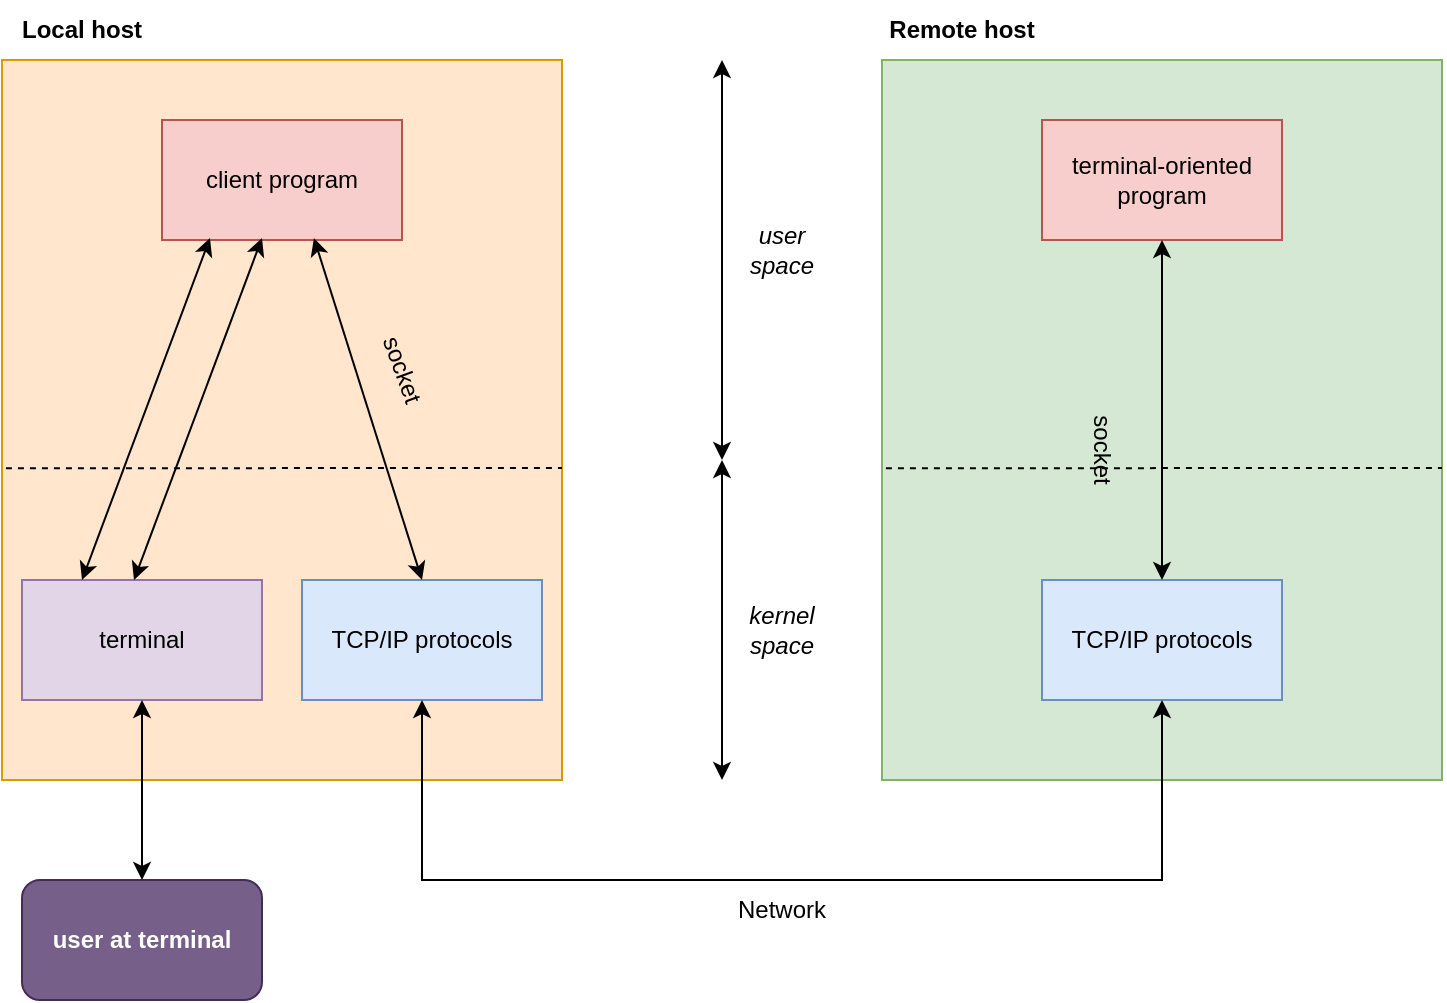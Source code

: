 <mxfile version="27.1.1">
  <diagram name="Page-1" id="i3B0Cu_x3W39BDBN3iJu">
    <mxGraphModel dx="1356" dy="763" grid="1" gridSize="10" guides="1" tooltips="1" connect="1" arrows="1" fold="1" page="1" pageScale="1" pageWidth="850" pageHeight="1100" math="0" shadow="0">
      <root>
        <mxCell id="0" />
        <mxCell id="1" parent="0" />
        <mxCell id="J8bpUnbG9MnzOFMpEsox-1" value="" style="rounded=0;whiteSpace=wrap;html=1;fillColor=#ffe6cc;strokeColor=#d79b00;" vertex="1" parent="1">
          <mxGeometry x="80" y="160" width="280" height="360" as="geometry" />
        </mxCell>
        <mxCell id="J8bpUnbG9MnzOFMpEsox-2" value="Local host" style="text;html=1;align=center;verticalAlign=middle;whiteSpace=wrap;rounded=0;fontStyle=1" vertex="1" parent="1">
          <mxGeometry x="80" y="130" width="80" height="30" as="geometry" />
        </mxCell>
        <mxCell id="J8bpUnbG9MnzOFMpEsox-3" value="client program" style="rounded=0;whiteSpace=wrap;html=1;fillColor=#f8cecc;strokeColor=#b85450;" vertex="1" parent="1">
          <mxGeometry x="160" y="190" width="120" height="60" as="geometry" />
        </mxCell>
        <mxCell id="J8bpUnbG9MnzOFMpEsox-4" value="" style="endArrow=none;html=1;rounded=0;exitX=0.007;exitY=0.567;exitDx=0;exitDy=0;exitPerimeter=0;dashed=1;" edge="1" parent="1" source="J8bpUnbG9MnzOFMpEsox-1">
          <mxGeometry width="50" height="50" relative="1" as="geometry">
            <mxPoint x="400" y="440" as="sourcePoint" />
            <mxPoint x="360" y="364" as="targetPoint" />
          </mxGeometry>
        </mxCell>
        <mxCell id="J8bpUnbG9MnzOFMpEsox-5" value="terminal" style="rounded=0;whiteSpace=wrap;html=1;fillColor=#e1d5e7;strokeColor=#9673a6;" vertex="1" parent="1">
          <mxGeometry x="90" y="420" width="120" height="60" as="geometry" />
        </mxCell>
        <mxCell id="J8bpUnbG9MnzOFMpEsox-6" value="TCP/IP protocols" style="rounded=0;whiteSpace=wrap;html=1;fillColor=#dae8fc;strokeColor=#6c8ebf;" vertex="1" parent="1">
          <mxGeometry x="230" y="420" width="120" height="60" as="geometry" />
        </mxCell>
        <mxCell id="J8bpUnbG9MnzOFMpEsox-7" value="&lt;b&gt;user at terminal&lt;/b&gt;" style="rounded=1;whiteSpace=wrap;html=1;fillColor=#76608a;fontColor=#ffffff;strokeColor=#432D57;" vertex="1" parent="1">
          <mxGeometry x="90" y="570" width="120" height="60" as="geometry" />
        </mxCell>
        <mxCell id="J8bpUnbG9MnzOFMpEsox-8" value="" style="endArrow=classic;startArrow=classic;html=1;rounded=0;exitX=0.5;exitY=0;exitDx=0;exitDy=0;entryX=0.5;entryY=1;entryDx=0;entryDy=0;" edge="1" parent="1" source="J8bpUnbG9MnzOFMpEsox-7" target="J8bpUnbG9MnzOFMpEsox-5">
          <mxGeometry width="50" height="50" relative="1" as="geometry">
            <mxPoint x="400" y="440" as="sourcePoint" />
            <mxPoint x="450" y="390" as="targetPoint" />
          </mxGeometry>
        </mxCell>
        <mxCell id="J8bpUnbG9MnzOFMpEsox-9" value="" style="endArrow=classic;startArrow=classic;html=1;rounded=0;exitX=0.25;exitY=0;exitDx=0;exitDy=0;entryX=0.2;entryY=0.983;entryDx=0;entryDy=0;entryPerimeter=0;" edge="1" parent="1" source="J8bpUnbG9MnzOFMpEsox-5" target="J8bpUnbG9MnzOFMpEsox-3">
          <mxGeometry width="50" height="50" relative="1" as="geometry">
            <mxPoint x="400" y="440" as="sourcePoint" />
            <mxPoint x="450" y="390" as="targetPoint" />
          </mxGeometry>
        </mxCell>
        <mxCell id="J8bpUnbG9MnzOFMpEsox-10" value="" style="endArrow=classic;startArrow=classic;html=1;rounded=0;exitX=0.25;exitY=0;exitDx=0;exitDy=0;entryX=0.2;entryY=0.983;entryDx=0;entryDy=0;entryPerimeter=0;" edge="1" parent="1">
          <mxGeometry width="50" height="50" relative="1" as="geometry">
            <mxPoint x="146" y="420" as="sourcePoint" />
            <mxPoint x="210" y="249" as="targetPoint" />
          </mxGeometry>
        </mxCell>
        <mxCell id="J8bpUnbG9MnzOFMpEsox-11" value="" style="endArrow=classic;startArrow=classic;html=1;rounded=0;entryX=0.633;entryY=0.983;entryDx=0;entryDy=0;entryPerimeter=0;exitX=0.5;exitY=0;exitDx=0;exitDy=0;" edge="1" parent="1" source="J8bpUnbG9MnzOFMpEsox-6" target="J8bpUnbG9MnzOFMpEsox-3">
          <mxGeometry width="50" height="50" relative="1" as="geometry">
            <mxPoint x="400" y="440" as="sourcePoint" />
            <mxPoint x="450" y="390" as="targetPoint" />
          </mxGeometry>
        </mxCell>
        <mxCell id="J8bpUnbG9MnzOFMpEsox-12" value="socket" style="text;html=1;align=center;verticalAlign=middle;whiteSpace=wrap;rounded=0;rotation=70;" vertex="1" parent="1">
          <mxGeometry x="250" y="300" width="60" height="30" as="geometry" />
        </mxCell>
        <mxCell id="J8bpUnbG9MnzOFMpEsox-13" value="" style="rounded=0;whiteSpace=wrap;html=1;fillColor=#d5e8d4;strokeColor=#82b366;" vertex="1" parent="1">
          <mxGeometry x="520" y="160" width="280" height="360" as="geometry" />
        </mxCell>
        <mxCell id="J8bpUnbG9MnzOFMpEsox-14" value="Remote host" style="text;html=1;align=center;verticalAlign=middle;whiteSpace=wrap;rounded=0;fontStyle=1" vertex="1" parent="1">
          <mxGeometry x="520" y="130" width="80" height="30" as="geometry" />
        </mxCell>
        <mxCell id="J8bpUnbG9MnzOFMpEsox-15" value="terminal-oriented program" style="rounded=0;whiteSpace=wrap;html=1;fillColor=#f8cecc;strokeColor=#b85450;" vertex="1" parent="1">
          <mxGeometry x="600" y="190" width="120" height="60" as="geometry" />
        </mxCell>
        <mxCell id="J8bpUnbG9MnzOFMpEsox-16" value="" style="endArrow=none;html=1;rounded=0;exitX=0.007;exitY=0.567;exitDx=0;exitDy=0;exitPerimeter=0;dashed=1;" edge="1" parent="1" source="J8bpUnbG9MnzOFMpEsox-13">
          <mxGeometry width="50" height="50" relative="1" as="geometry">
            <mxPoint x="840" y="440" as="sourcePoint" />
            <mxPoint x="800" y="364" as="targetPoint" />
          </mxGeometry>
        </mxCell>
        <mxCell id="J8bpUnbG9MnzOFMpEsox-18" value="TCP/IP protocols" style="rounded=0;whiteSpace=wrap;html=1;fillColor=#dae8fc;strokeColor=#6c8ebf;" vertex="1" parent="1">
          <mxGeometry x="600" y="420" width="120" height="60" as="geometry" />
        </mxCell>
        <mxCell id="J8bpUnbG9MnzOFMpEsox-21" value="" style="endArrow=classic;startArrow=classic;html=1;rounded=0;entryX=0.5;entryY=1;entryDx=0;entryDy=0;exitX=0.5;exitY=0;exitDx=0;exitDy=0;" edge="1" parent="1" source="J8bpUnbG9MnzOFMpEsox-18" target="J8bpUnbG9MnzOFMpEsox-15">
          <mxGeometry width="50" height="50" relative="1" as="geometry">
            <mxPoint x="840" y="440" as="sourcePoint" />
            <mxPoint x="890" y="390" as="targetPoint" />
          </mxGeometry>
        </mxCell>
        <mxCell id="J8bpUnbG9MnzOFMpEsox-22" value="socket" style="text;html=1;align=center;verticalAlign=middle;whiteSpace=wrap;rounded=0;rotation=90;" vertex="1" parent="1">
          <mxGeometry x="600" y="340" width="60" height="30" as="geometry" />
        </mxCell>
        <mxCell id="J8bpUnbG9MnzOFMpEsox-23" value="" style="endArrow=classic;startArrow=classic;html=1;rounded=0;exitX=0.5;exitY=1;exitDx=0;exitDy=0;entryX=0.5;entryY=1;entryDx=0;entryDy=0;" edge="1" parent="1" source="J8bpUnbG9MnzOFMpEsox-6" target="J8bpUnbG9MnzOFMpEsox-18">
          <mxGeometry width="50" height="50" relative="1" as="geometry">
            <mxPoint x="530" y="440" as="sourcePoint" />
            <mxPoint x="580" y="390" as="targetPoint" />
            <Array as="points">
              <mxPoint x="290" y="570" />
              <mxPoint x="660" y="570" />
            </Array>
          </mxGeometry>
        </mxCell>
        <mxCell id="J8bpUnbG9MnzOFMpEsox-24" value="Network" style="text;html=1;align=center;verticalAlign=middle;whiteSpace=wrap;rounded=0;" vertex="1" parent="1">
          <mxGeometry x="440" y="570" width="60" height="30" as="geometry" />
        </mxCell>
        <mxCell id="J8bpUnbG9MnzOFMpEsox-25" value="" style="endArrow=classic;startArrow=classic;html=1;rounded=0;" edge="1" parent="1">
          <mxGeometry width="50" height="50" relative="1" as="geometry">
            <mxPoint x="440" y="520" as="sourcePoint" />
            <mxPoint x="440" y="360" as="targetPoint" />
          </mxGeometry>
        </mxCell>
        <mxCell id="J8bpUnbG9MnzOFMpEsox-26" value="" style="endArrow=classic;startArrow=classic;html=1;rounded=0;" edge="1" parent="1">
          <mxGeometry width="50" height="50" relative="1" as="geometry">
            <mxPoint x="440" y="360" as="sourcePoint" />
            <mxPoint x="440" y="160" as="targetPoint" />
          </mxGeometry>
        </mxCell>
        <mxCell id="J8bpUnbG9MnzOFMpEsox-27" value="&lt;i&gt;kernel space&lt;/i&gt;" style="text;html=1;align=center;verticalAlign=middle;whiteSpace=wrap;rounded=0;" vertex="1" parent="1">
          <mxGeometry x="440" y="430" width="60" height="30" as="geometry" />
        </mxCell>
        <mxCell id="J8bpUnbG9MnzOFMpEsox-28" value="&lt;i&gt;user space&lt;/i&gt;" style="text;html=1;align=center;verticalAlign=middle;whiteSpace=wrap;rounded=0;" vertex="1" parent="1">
          <mxGeometry x="440" y="240" width="60" height="30" as="geometry" />
        </mxCell>
      </root>
    </mxGraphModel>
  </diagram>
</mxfile>
